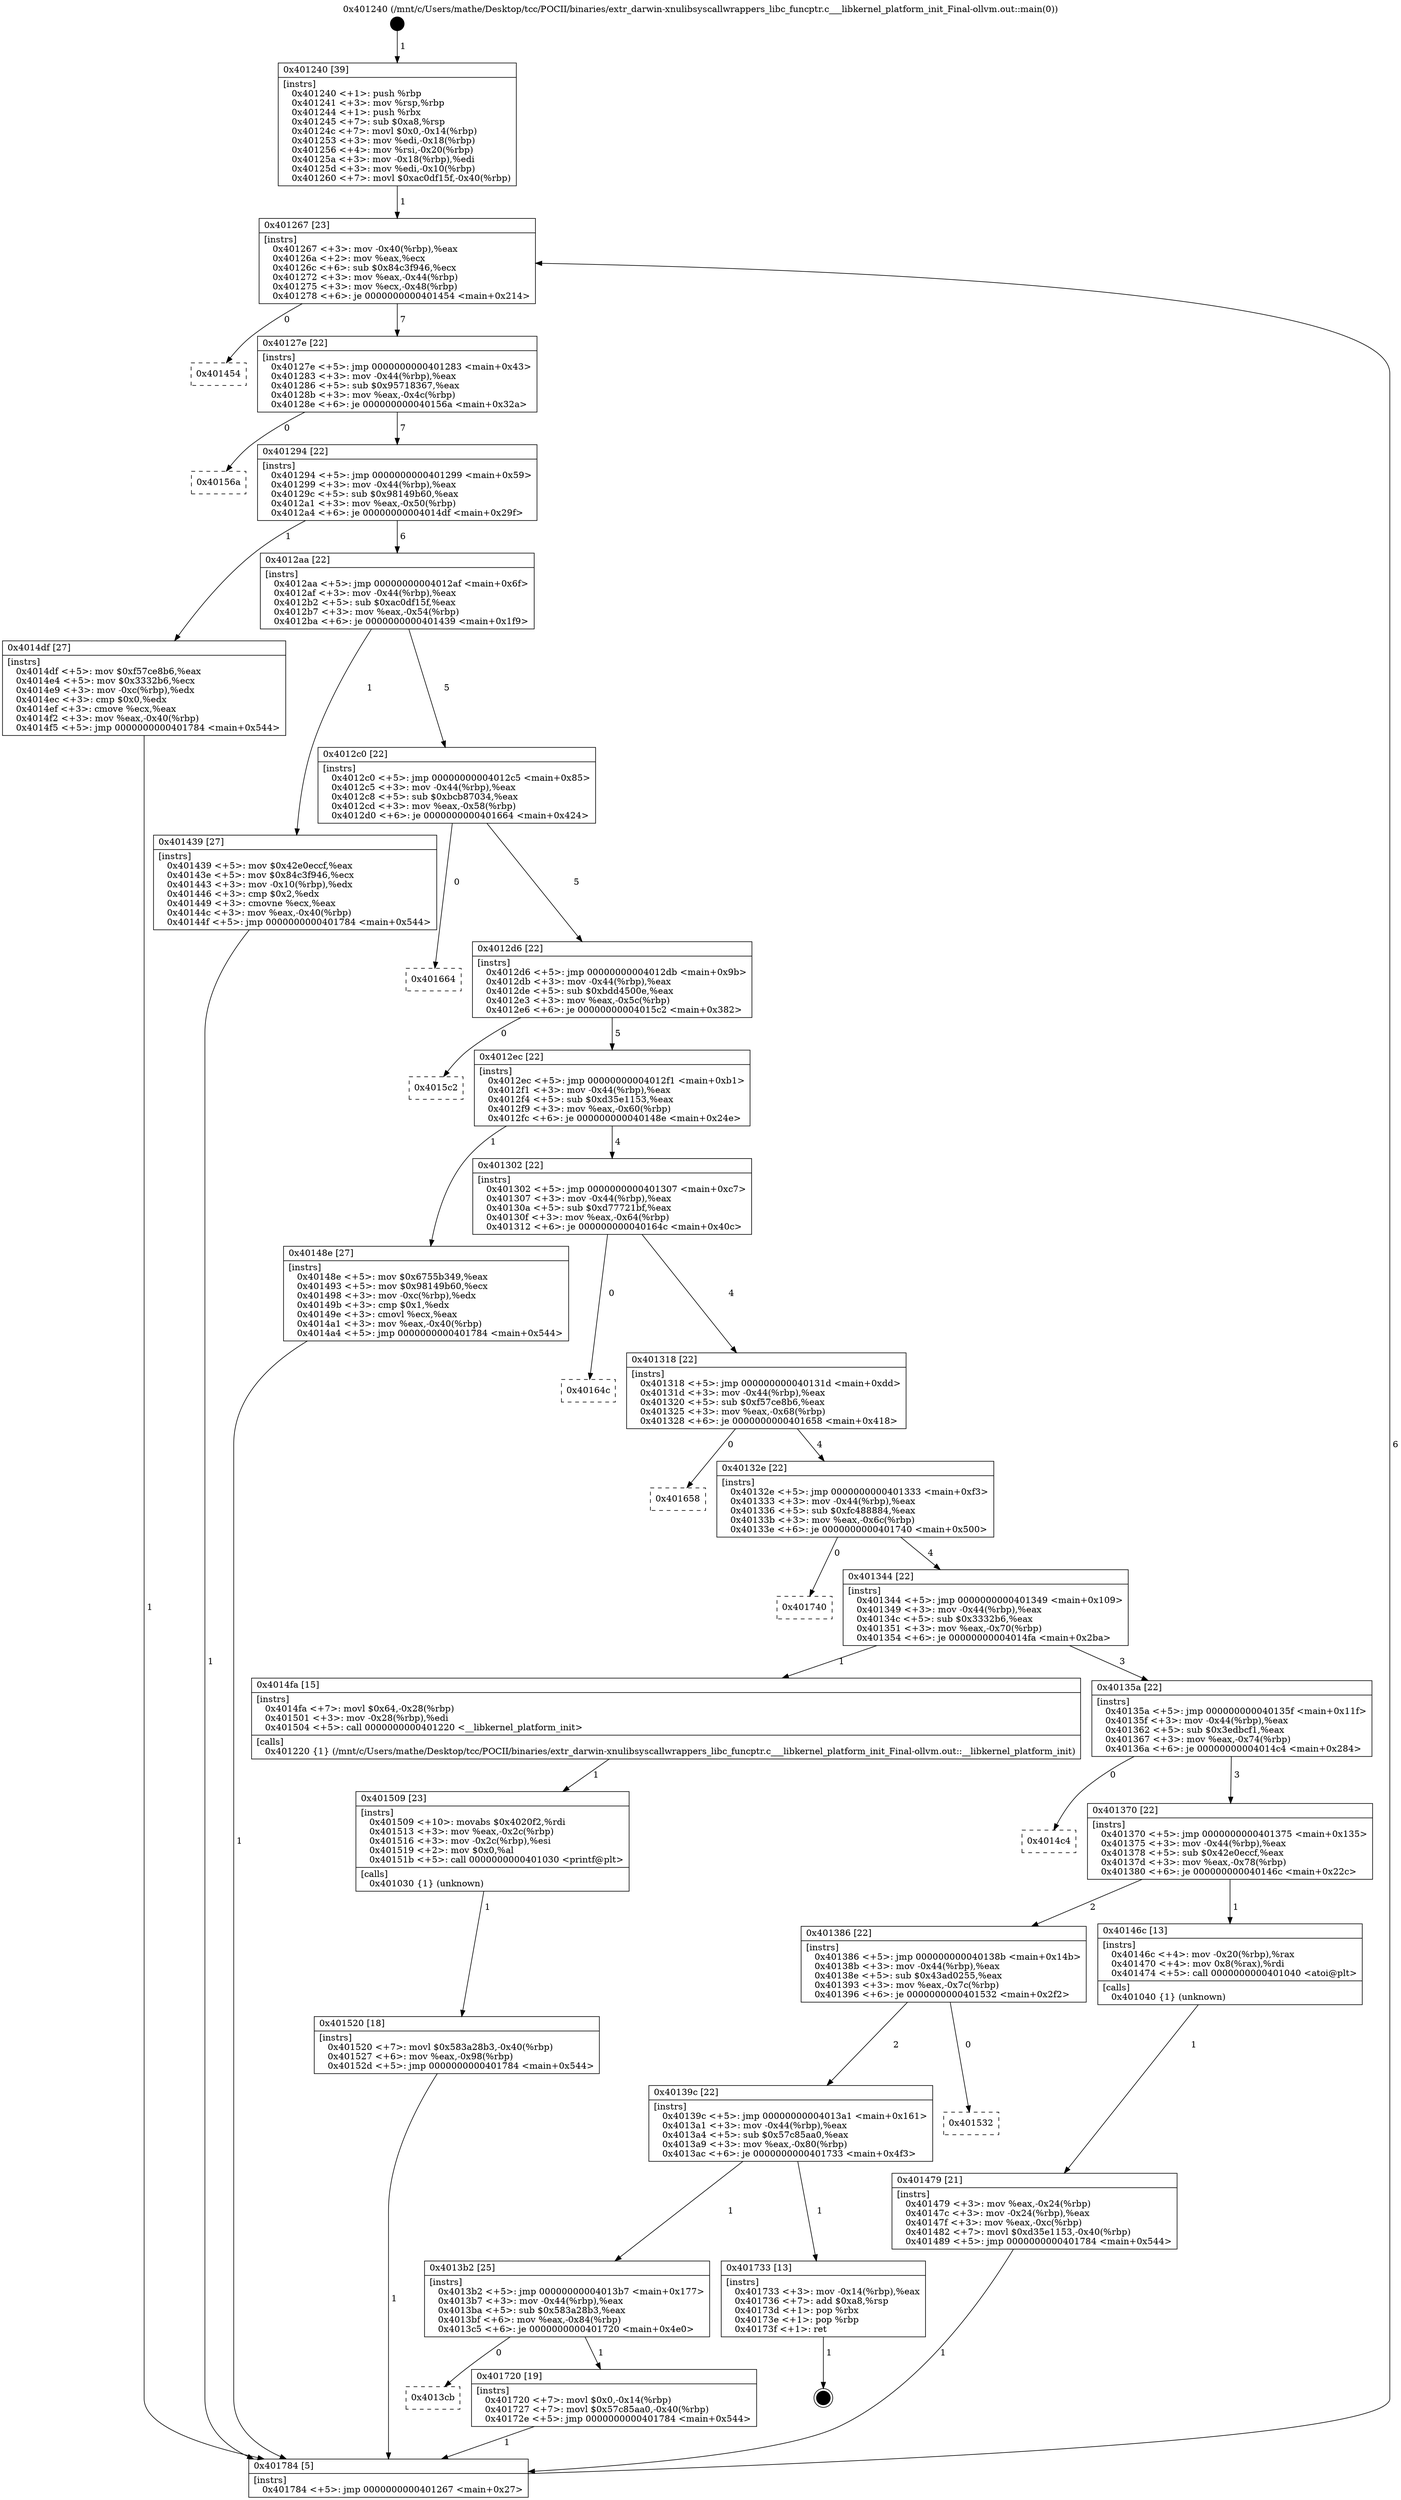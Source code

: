 digraph "0x401240" {
  label = "0x401240 (/mnt/c/Users/mathe/Desktop/tcc/POCII/binaries/extr_darwin-xnulibsyscallwrappers_libc_funcptr.c___libkernel_platform_init_Final-ollvm.out::main(0))"
  labelloc = "t"
  node[shape=record]

  Entry [label="",width=0.3,height=0.3,shape=circle,fillcolor=black,style=filled]
  "0x401267" [label="{
     0x401267 [23]\l
     | [instrs]\l
     &nbsp;&nbsp;0x401267 \<+3\>: mov -0x40(%rbp),%eax\l
     &nbsp;&nbsp;0x40126a \<+2\>: mov %eax,%ecx\l
     &nbsp;&nbsp;0x40126c \<+6\>: sub $0x84c3f946,%ecx\l
     &nbsp;&nbsp;0x401272 \<+3\>: mov %eax,-0x44(%rbp)\l
     &nbsp;&nbsp;0x401275 \<+3\>: mov %ecx,-0x48(%rbp)\l
     &nbsp;&nbsp;0x401278 \<+6\>: je 0000000000401454 \<main+0x214\>\l
  }"]
  "0x401454" [label="{
     0x401454\l
  }", style=dashed]
  "0x40127e" [label="{
     0x40127e [22]\l
     | [instrs]\l
     &nbsp;&nbsp;0x40127e \<+5\>: jmp 0000000000401283 \<main+0x43\>\l
     &nbsp;&nbsp;0x401283 \<+3\>: mov -0x44(%rbp),%eax\l
     &nbsp;&nbsp;0x401286 \<+5\>: sub $0x95718367,%eax\l
     &nbsp;&nbsp;0x40128b \<+3\>: mov %eax,-0x4c(%rbp)\l
     &nbsp;&nbsp;0x40128e \<+6\>: je 000000000040156a \<main+0x32a\>\l
  }"]
  Exit [label="",width=0.3,height=0.3,shape=circle,fillcolor=black,style=filled,peripheries=2]
  "0x40156a" [label="{
     0x40156a\l
  }", style=dashed]
  "0x401294" [label="{
     0x401294 [22]\l
     | [instrs]\l
     &nbsp;&nbsp;0x401294 \<+5\>: jmp 0000000000401299 \<main+0x59\>\l
     &nbsp;&nbsp;0x401299 \<+3\>: mov -0x44(%rbp),%eax\l
     &nbsp;&nbsp;0x40129c \<+5\>: sub $0x98149b60,%eax\l
     &nbsp;&nbsp;0x4012a1 \<+3\>: mov %eax,-0x50(%rbp)\l
     &nbsp;&nbsp;0x4012a4 \<+6\>: je 00000000004014df \<main+0x29f\>\l
  }"]
  "0x4013cb" [label="{
     0x4013cb\l
  }", style=dashed]
  "0x4014df" [label="{
     0x4014df [27]\l
     | [instrs]\l
     &nbsp;&nbsp;0x4014df \<+5\>: mov $0xf57ce8b6,%eax\l
     &nbsp;&nbsp;0x4014e4 \<+5\>: mov $0x3332b6,%ecx\l
     &nbsp;&nbsp;0x4014e9 \<+3\>: mov -0xc(%rbp),%edx\l
     &nbsp;&nbsp;0x4014ec \<+3\>: cmp $0x0,%edx\l
     &nbsp;&nbsp;0x4014ef \<+3\>: cmove %ecx,%eax\l
     &nbsp;&nbsp;0x4014f2 \<+3\>: mov %eax,-0x40(%rbp)\l
     &nbsp;&nbsp;0x4014f5 \<+5\>: jmp 0000000000401784 \<main+0x544\>\l
  }"]
  "0x4012aa" [label="{
     0x4012aa [22]\l
     | [instrs]\l
     &nbsp;&nbsp;0x4012aa \<+5\>: jmp 00000000004012af \<main+0x6f\>\l
     &nbsp;&nbsp;0x4012af \<+3\>: mov -0x44(%rbp),%eax\l
     &nbsp;&nbsp;0x4012b2 \<+5\>: sub $0xac0df15f,%eax\l
     &nbsp;&nbsp;0x4012b7 \<+3\>: mov %eax,-0x54(%rbp)\l
     &nbsp;&nbsp;0x4012ba \<+6\>: je 0000000000401439 \<main+0x1f9\>\l
  }"]
  "0x401720" [label="{
     0x401720 [19]\l
     | [instrs]\l
     &nbsp;&nbsp;0x401720 \<+7\>: movl $0x0,-0x14(%rbp)\l
     &nbsp;&nbsp;0x401727 \<+7\>: movl $0x57c85aa0,-0x40(%rbp)\l
     &nbsp;&nbsp;0x40172e \<+5\>: jmp 0000000000401784 \<main+0x544\>\l
  }"]
  "0x401439" [label="{
     0x401439 [27]\l
     | [instrs]\l
     &nbsp;&nbsp;0x401439 \<+5\>: mov $0x42e0eccf,%eax\l
     &nbsp;&nbsp;0x40143e \<+5\>: mov $0x84c3f946,%ecx\l
     &nbsp;&nbsp;0x401443 \<+3\>: mov -0x10(%rbp),%edx\l
     &nbsp;&nbsp;0x401446 \<+3\>: cmp $0x2,%edx\l
     &nbsp;&nbsp;0x401449 \<+3\>: cmovne %ecx,%eax\l
     &nbsp;&nbsp;0x40144c \<+3\>: mov %eax,-0x40(%rbp)\l
     &nbsp;&nbsp;0x40144f \<+5\>: jmp 0000000000401784 \<main+0x544\>\l
  }"]
  "0x4012c0" [label="{
     0x4012c0 [22]\l
     | [instrs]\l
     &nbsp;&nbsp;0x4012c0 \<+5\>: jmp 00000000004012c5 \<main+0x85\>\l
     &nbsp;&nbsp;0x4012c5 \<+3\>: mov -0x44(%rbp),%eax\l
     &nbsp;&nbsp;0x4012c8 \<+5\>: sub $0xbcb87034,%eax\l
     &nbsp;&nbsp;0x4012cd \<+3\>: mov %eax,-0x58(%rbp)\l
     &nbsp;&nbsp;0x4012d0 \<+6\>: je 0000000000401664 \<main+0x424\>\l
  }"]
  "0x401784" [label="{
     0x401784 [5]\l
     | [instrs]\l
     &nbsp;&nbsp;0x401784 \<+5\>: jmp 0000000000401267 \<main+0x27\>\l
  }"]
  "0x401240" [label="{
     0x401240 [39]\l
     | [instrs]\l
     &nbsp;&nbsp;0x401240 \<+1\>: push %rbp\l
     &nbsp;&nbsp;0x401241 \<+3\>: mov %rsp,%rbp\l
     &nbsp;&nbsp;0x401244 \<+1\>: push %rbx\l
     &nbsp;&nbsp;0x401245 \<+7\>: sub $0xa8,%rsp\l
     &nbsp;&nbsp;0x40124c \<+7\>: movl $0x0,-0x14(%rbp)\l
     &nbsp;&nbsp;0x401253 \<+3\>: mov %edi,-0x18(%rbp)\l
     &nbsp;&nbsp;0x401256 \<+4\>: mov %rsi,-0x20(%rbp)\l
     &nbsp;&nbsp;0x40125a \<+3\>: mov -0x18(%rbp),%edi\l
     &nbsp;&nbsp;0x40125d \<+3\>: mov %edi,-0x10(%rbp)\l
     &nbsp;&nbsp;0x401260 \<+7\>: movl $0xac0df15f,-0x40(%rbp)\l
  }"]
  "0x4013b2" [label="{
     0x4013b2 [25]\l
     | [instrs]\l
     &nbsp;&nbsp;0x4013b2 \<+5\>: jmp 00000000004013b7 \<main+0x177\>\l
     &nbsp;&nbsp;0x4013b7 \<+3\>: mov -0x44(%rbp),%eax\l
     &nbsp;&nbsp;0x4013ba \<+5\>: sub $0x583a28b3,%eax\l
     &nbsp;&nbsp;0x4013bf \<+6\>: mov %eax,-0x84(%rbp)\l
     &nbsp;&nbsp;0x4013c5 \<+6\>: je 0000000000401720 \<main+0x4e0\>\l
  }"]
  "0x401664" [label="{
     0x401664\l
  }", style=dashed]
  "0x4012d6" [label="{
     0x4012d6 [22]\l
     | [instrs]\l
     &nbsp;&nbsp;0x4012d6 \<+5\>: jmp 00000000004012db \<main+0x9b\>\l
     &nbsp;&nbsp;0x4012db \<+3\>: mov -0x44(%rbp),%eax\l
     &nbsp;&nbsp;0x4012de \<+5\>: sub $0xbdd4500e,%eax\l
     &nbsp;&nbsp;0x4012e3 \<+3\>: mov %eax,-0x5c(%rbp)\l
     &nbsp;&nbsp;0x4012e6 \<+6\>: je 00000000004015c2 \<main+0x382\>\l
  }"]
  "0x401733" [label="{
     0x401733 [13]\l
     | [instrs]\l
     &nbsp;&nbsp;0x401733 \<+3\>: mov -0x14(%rbp),%eax\l
     &nbsp;&nbsp;0x401736 \<+7\>: add $0xa8,%rsp\l
     &nbsp;&nbsp;0x40173d \<+1\>: pop %rbx\l
     &nbsp;&nbsp;0x40173e \<+1\>: pop %rbp\l
     &nbsp;&nbsp;0x40173f \<+1\>: ret\l
  }"]
  "0x4015c2" [label="{
     0x4015c2\l
  }", style=dashed]
  "0x4012ec" [label="{
     0x4012ec [22]\l
     | [instrs]\l
     &nbsp;&nbsp;0x4012ec \<+5\>: jmp 00000000004012f1 \<main+0xb1\>\l
     &nbsp;&nbsp;0x4012f1 \<+3\>: mov -0x44(%rbp),%eax\l
     &nbsp;&nbsp;0x4012f4 \<+5\>: sub $0xd35e1153,%eax\l
     &nbsp;&nbsp;0x4012f9 \<+3\>: mov %eax,-0x60(%rbp)\l
     &nbsp;&nbsp;0x4012fc \<+6\>: je 000000000040148e \<main+0x24e\>\l
  }"]
  "0x40139c" [label="{
     0x40139c [22]\l
     | [instrs]\l
     &nbsp;&nbsp;0x40139c \<+5\>: jmp 00000000004013a1 \<main+0x161\>\l
     &nbsp;&nbsp;0x4013a1 \<+3\>: mov -0x44(%rbp),%eax\l
     &nbsp;&nbsp;0x4013a4 \<+5\>: sub $0x57c85aa0,%eax\l
     &nbsp;&nbsp;0x4013a9 \<+3\>: mov %eax,-0x80(%rbp)\l
     &nbsp;&nbsp;0x4013ac \<+6\>: je 0000000000401733 \<main+0x4f3\>\l
  }"]
  "0x40148e" [label="{
     0x40148e [27]\l
     | [instrs]\l
     &nbsp;&nbsp;0x40148e \<+5\>: mov $0x6755b349,%eax\l
     &nbsp;&nbsp;0x401493 \<+5\>: mov $0x98149b60,%ecx\l
     &nbsp;&nbsp;0x401498 \<+3\>: mov -0xc(%rbp),%edx\l
     &nbsp;&nbsp;0x40149b \<+3\>: cmp $0x1,%edx\l
     &nbsp;&nbsp;0x40149e \<+3\>: cmovl %ecx,%eax\l
     &nbsp;&nbsp;0x4014a1 \<+3\>: mov %eax,-0x40(%rbp)\l
     &nbsp;&nbsp;0x4014a4 \<+5\>: jmp 0000000000401784 \<main+0x544\>\l
  }"]
  "0x401302" [label="{
     0x401302 [22]\l
     | [instrs]\l
     &nbsp;&nbsp;0x401302 \<+5\>: jmp 0000000000401307 \<main+0xc7\>\l
     &nbsp;&nbsp;0x401307 \<+3\>: mov -0x44(%rbp),%eax\l
     &nbsp;&nbsp;0x40130a \<+5\>: sub $0xd77721bf,%eax\l
     &nbsp;&nbsp;0x40130f \<+3\>: mov %eax,-0x64(%rbp)\l
     &nbsp;&nbsp;0x401312 \<+6\>: je 000000000040164c \<main+0x40c\>\l
  }"]
  "0x401532" [label="{
     0x401532\l
  }", style=dashed]
  "0x40164c" [label="{
     0x40164c\l
  }", style=dashed]
  "0x401318" [label="{
     0x401318 [22]\l
     | [instrs]\l
     &nbsp;&nbsp;0x401318 \<+5\>: jmp 000000000040131d \<main+0xdd\>\l
     &nbsp;&nbsp;0x40131d \<+3\>: mov -0x44(%rbp),%eax\l
     &nbsp;&nbsp;0x401320 \<+5\>: sub $0xf57ce8b6,%eax\l
     &nbsp;&nbsp;0x401325 \<+3\>: mov %eax,-0x68(%rbp)\l
     &nbsp;&nbsp;0x401328 \<+6\>: je 0000000000401658 \<main+0x418\>\l
  }"]
  "0x401520" [label="{
     0x401520 [18]\l
     | [instrs]\l
     &nbsp;&nbsp;0x401520 \<+7\>: movl $0x583a28b3,-0x40(%rbp)\l
     &nbsp;&nbsp;0x401527 \<+6\>: mov %eax,-0x98(%rbp)\l
     &nbsp;&nbsp;0x40152d \<+5\>: jmp 0000000000401784 \<main+0x544\>\l
  }"]
  "0x401658" [label="{
     0x401658\l
  }", style=dashed]
  "0x40132e" [label="{
     0x40132e [22]\l
     | [instrs]\l
     &nbsp;&nbsp;0x40132e \<+5\>: jmp 0000000000401333 \<main+0xf3\>\l
     &nbsp;&nbsp;0x401333 \<+3\>: mov -0x44(%rbp),%eax\l
     &nbsp;&nbsp;0x401336 \<+5\>: sub $0xfc488884,%eax\l
     &nbsp;&nbsp;0x40133b \<+3\>: mov %eax,-0x6c(%rbp)\l
     &nbsp;&nbsp;0x40133e \<+6\>: je 0000000000401740 \<main+0x500\>\l
  }"]
  "0x401509" [label="{
     0x401509 [23]\l
     | [instrs]\l
     &nbsp;&nbsp;0x401509 \<+10\>: movabs $0x4020f2,%rdi\l
     &nbsp;&nbsp;0x401513 \<+3\>: mov %eax,-0x2c(%rbp)\l
     &nbsp;&nbsp;0x401516 \<+3\>: mov -0x2c(%rbp),%esi\l
     &nbsp;&nbsp;0x401519 \<+2\>: mov $0x0,%al\l
     &nbsp;&nbsp;0x40151b \<+5\>: call 0000000000401030 \<printf@plt\>\l
     | [calls]\l
     &nbsp;&nbsp;0x401030 \{1\} (unknown)\l
  }"]
  "0x401740" [label="{
     0x401740\l
  }", style=dashed]
  "0x401344" [label="{
     0x401344 [22]\l
     | [instrs]\l
     &nbsp;&nbsp;0x401344 \<+5\>: jmp 0000000000401349 \<main+0x109\>\l
     &nbsp;&nbsp;0x401349 \<+3\>: mov -0x44(%rbp),%eax\l
     &nbsp;&nbsp;0x40134c \<+5\>: sub $0x3332b6,%eax\l
     &nbsp;&nbsp;0x401351 \<+3\>: mov %eax,-0x70(%rbp)\l
     &nbsp;&nbsp;0x401354 \<+6\>: je 00000000004014fa \<main+0x2ba\>\l
  }"]
  "0x401479" [label="{
     0x401479 [21]\l
     | [instrs]\l
     &nbsp;&nbsp;0x401479 \<+3\>: mov %eax,-0x24(%rbp)\l
     &nbsp;&nbsp;0x40147c \<+3\>: mov -0x24(%rbp),%eax\l
     &nbsp;&nbsp;0x40147f \<+3\>: mov %eax,-0xc(%rbp)\l
     &nbsp;&nbsp;0x401482 \<+7\>: movl $0xd35e1153,-0x40(%rbp)\l
     &nbsp;&nbsp;0x401489 \<+5\>: jmp 0000000000401784 \<main+0x544\>\l
  }"]
  "0x4014fa" [label="{
     0x4014fa [15]\l
     | [instrs]\l
     &nbsp;&nbsp;0x4014fa \<+7\>: movl $0x64,-0x28(%rbp)\l
     &nbsp;&nbsp;0x401501 \<+3\>: mov -0x28(%rbp),%edi\l
     &nbsp;&nbsp;0x401504 \<+5\>: call 0000000000401220 \<__libkernel_platform_init\>\l
     | [calls]\l
     &nbsp;&nbsp;0x401220 \{1\} (/mnt/c/Users/mathe/Desktop/tcc/POCII/binaries/extr_darwin-xnulibsyscallwrappers_libc_funcptr.c___libkernel_platform_init_Final-ollvm.out::__libkernel_platform_init)\l
  }"]
  "0x40135a" [label="{
     0x40135a [22]\l
     | [instrs]\l
     &nbsp;&nbsp;0x40135a \<+5\>: jmp 000000000040135f \<main+0x11f\>\l
     &nbsp;&nbsp;0x40135f \<+3\>: mov -0x44(%rbp),%eax\l
     &nbsp;&nbsp;0x401362 \<+5\>: sub $0x3edbcf1,%eax\l
     &nbsp;&nbsp;0x401367 \<+3\>: mov %eax,-0x74(%rbp)\l
     &nbsp;&nbsp;0x40136a \<+6\>: je 00000000004014c4 \<main+0x284\>\l
  }"]
  "0x401386" [label="{
     0x401386 [22]\l
     | [instrs]\l
     &nbsp;&nbsp;0x401386 \<+5\>: jmp 000000000040138b \<main+0x14b\>\l
     &nbsp;&nbsp;0x40138b \<+3\>: mov -0x44(%rbp),%eax\l
     &nbsp;&nbsp;0x40138e \<+5\>: sub $0x43ad0255,%eax\l
     &nbsp;&nbsp;0x401393 \<+3\>: mov %eax,-0x7c(%rbp)\l
     &nbsp;&nbsp;0x401396 \<+6\>: je 0000000000401532 \<main+0x2f2\>\l
  }"]
  "0x4014c4" [label="{
     0x4014c4\l
  }", style=dashed]
  "0x401370" [label="{
     0x401370 [22]\l
     | [instrs]\l
     &nbsp;&nbsp;0x401370 \<+5\>: jmp 0000000000401375 \<main+0x135\>\l
     &nbsp;&nbsp;0x401375 \<+3\>: mov -0x44(%rbp),%eax\l
     &nbsp;&nbsp;0x401378 \<+5\>: sub $0x42e0eccf,%eax\l
     &nbsp;&nbsp;0x40137d \<+3\>: mov %eax,-0x78(%rbp)\l
     &nbsp;&nbsp;0x401380 \<+6\>: je 000000000040146c \<main+0x22c\>\l
  }"]
  "0x40146c" [label="{
     0x40146c [13]\l
     | [instrs]\l
     &nbsp;&nbsp;0x40146c \<+4\>: mov -0x20(%rbp),%rax\l
     &nbsp;&nbsp;0x401470 \<+4\>: mov 0x8(%rax),%rdi\l
     &nbsp;&nbsp;0x401474 \<+5\>: call 0000000000401040 \<atoi@plt\>\l
     | [calls]\l
     &nbsp;&nbsp;0x401040 \{1\} (unknown)\l
  }"]
  Entry -> "0x401240" [label=" 1"]
  "0x401267" -> "0x401454" [label=" 0"]
  "0x401267" -> "0x40127e" [label=" 7"]
  "0x401733" -> Exit [label=" 1"]
  "0x40127e" -> "0x40156a" [label=" 0"]
  "0x40127e" -> "0x401294" [label=" 7"]
  "0x401720" -> "0x401784" [label=" 1"]
  "0x401294" -> "0x4014df" [label=" 1"]
  "0x401294" -> "0x4012aa" [label=" 6"]
  "0x4013b2" -> "0x4013cb" [label=" 0"]
  "0x4012aa" -> "0x401439" [label=" 1"]
  "0x4012aa" -> "0x4012c0" [label=" 5"]
  "0x401439" -> "0x401784" [label=" 1"]
  "0x401240" -> "0x401267" [label=" 1"]
  "0x401784" -> "0x401267" [label=" 6"]
  "0x4013b2" -> "0x401720" [label=" 1"]
  "0x4012c0" -> "0x401664" [label=" 0"]
  "0x4012c0" -> "0x4012d6" [label=" 5"]
  "0x40139c" -> "0x4013b2" [label=" 1"]
  "0x4012d6" -> "0x4015c2" [label=" 0"]
  "0x4012d6" -> "0x4012ec" [label=" 5"]
  "0x40139c" -> "0x401733" [label=" 1"]
  "0x4012ec" -> "0x40148e" [label=" 1"]
  "0x4012ec" -> "0x401302" [label=" 4"]
  "0x401386" -> "0x40139c" [label=" 2"]
  "0x401302" -> "0x40164c" [label=" 0"]
  "0x401302" -> "0x401318" [label=" 4"]
  "0x401386" -> "0x401532" [label=" 0"]
  "0x401318" -> "0x401658" [label=" 0"]
  "0x401318" -> "0x40132e" [label=" 4"]
  "0x401520" -> "0x401784" [label=" 1"]
  "0x40132e" -> "0x401740" [label=" 0"]
  "0x40132e" -> "0x401344" [label=" 4"]
  "0x401509" -> "0x401520" [label=" 1"]
  "0x401344" -> "0x4014fa" [label=" 1"]
  "0x401344" -> "0x40135a" [label=" 3"]
  "0x4014fa" -> "0x401509" [label=" 1"]
  "0x40135a" -> "0x4014c4" [label=" 0"]
  "0x40135a" -> "0x401370" [label=" 3"]
  "0x4014df" -> "0x401784" [label=" 1"]
  "0x401370" -> "0x40146c" [label=" 1"]
  "0x401370" -> "0x401386" [label=" 2"]
  "0x40146c" -> "0x401479" [label=" 1"]
  "0x401479" -> "0x401784" [label=" 1"]
  "0x40148e" -> "0x401784" [label=" 1"]
}
